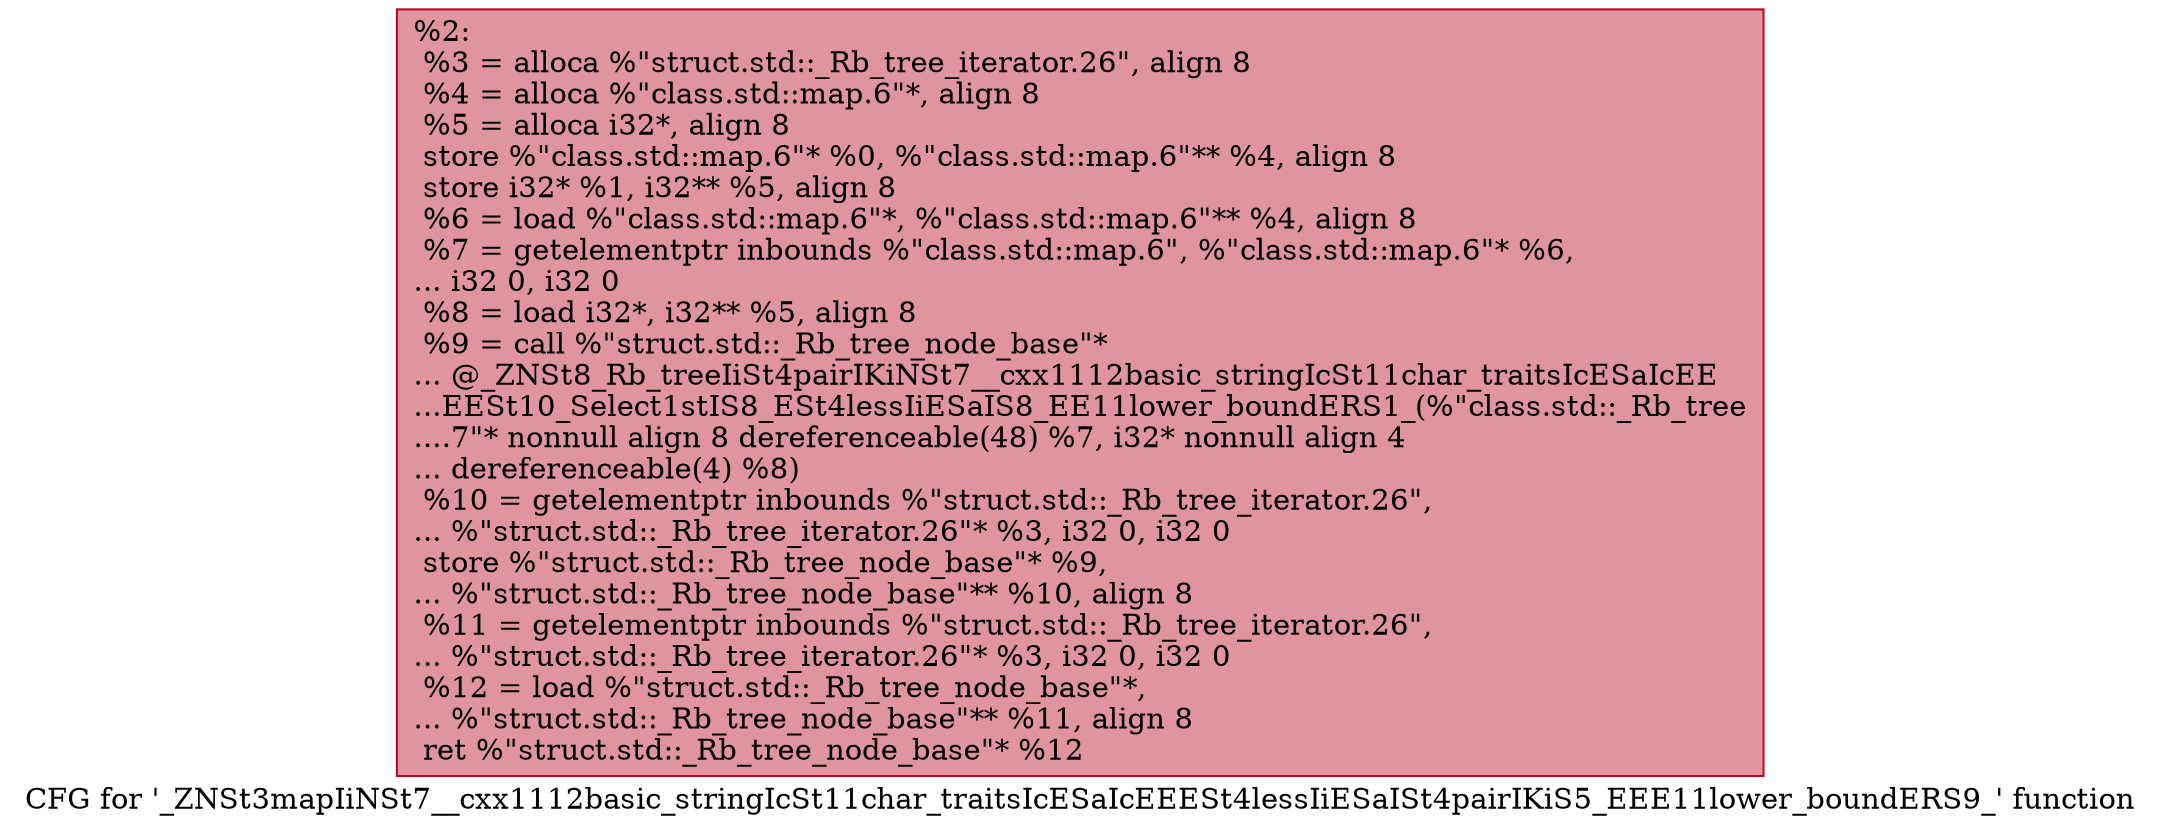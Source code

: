 digraph "CFG for '_ZNSt3mapIiNSt7__cxx1112basic_stringIcSt11char_traitsIcESaIcEEESt4lessIiESaISt4pairIKiS5_EEE11lower_boundERS9_' function" {
	label="CFG for '_ZNSt3mapIiNSt7__cxx1112basic_stringIcSt11char_traitsIcESaIcEEESt4lessIiESaISt4pairIKiS5_EEE11lower_boundERS9_' function";

	Node0x55a846855e10 [shape=record,color="#b70d28ff", style=filled, fillcolor="#b70d2870",label="{%2:\l  %3 = alloca %\"struct.std::_Rb_tree_iterator.26\", align 8\l  %4 = alloca %\"class.std::map.6\"*, align 8\l  %5 = alloca i32*, align 8\l  store %\"class.std::map.6\"* %0, %\"class.std::map.6\"** %4, align 8\l  store i32* %1, i32** %5, align 8\l  %6 = load %\"class.std::map.6\"*, %\"class.std::map.6\"** %4, align 8\l  %7 = getelementptr inbounds %\"class.std::map.6\", %\"class.std::map.6\"* %6,\l... i32 0, i32 0\l  %8 = load i32*, i32** %5, align 8\l  %9 = call %\"struct.std::_Rb_tree_node_base\"*\l... @_ZNSt8_Rb_treeIiSt4pairIKiNSt7__cxx1112basic_stringIcSt11char_traitsIcESaIcEE\l...EESt10_Select1stIS8_ESt4lessIiESaIS8_EE11lower_boundERS1_(%\"class.std::_Rb_tree\l....7\"* nonnull align 8 dereferenceable(48) %7, i32* nonnull align 4\l... dereferenceable(4) %8)\l  %10 = getelementptr inbounds %\"struct.std::_Rb_tree_iterator.26\",\l... %\"struct.std::_Rb_tree_iterator.26\"* %3, i32 0, i32 0\l  store %\"struct.std::_Rb_tree_node_base\"* %9,\l... %\"struct.std::_Rb_tree_node_base\"** %10, align 8\l  %11 = getelementptr inbounds %\"struct.std::_Rb_tree_iterator.26\",\l... %\"struct.std::_Rb_tree_iterator.26\"* %3, i32 0, i32 0\l  %12 = load %\"struct.std::_Rb_tree_node_base\"*,\l... %\"struct.std::_Rb_tree_node_base\"** %11, align 8\l  ret %\"struct.std::_Rb_tree_node_base\"* %12\l}"];
}
